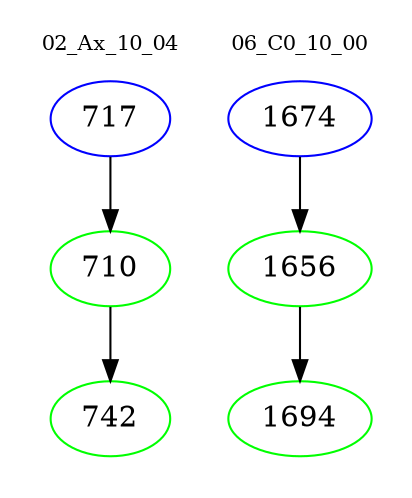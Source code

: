 digraph{
subgraph cluster_0 {
color = white
label = "02_Ax_10_04";
fontsize=10;
T0_717 [label="717", color="blue"]
T0_717 -> T0_710 [color="black"]
T0_710 [label="710", color="green"]
T0_710 -> T0_742 [color="black"]
T0_742 [label="742", color="green"]
}
subgraph cluster_1 {
color = white
label = "06_C0_10_00";
fontsize=10;
T1_1674 [label="1674", color="blue"]
T1_1674 -> T1_1656 [color="black"]
T1_1656 [label="1656", color="green"]
T1_1656 -> T1_1694 [color="black"]
T1_1694 [label="1694", color="green"]
}
}
